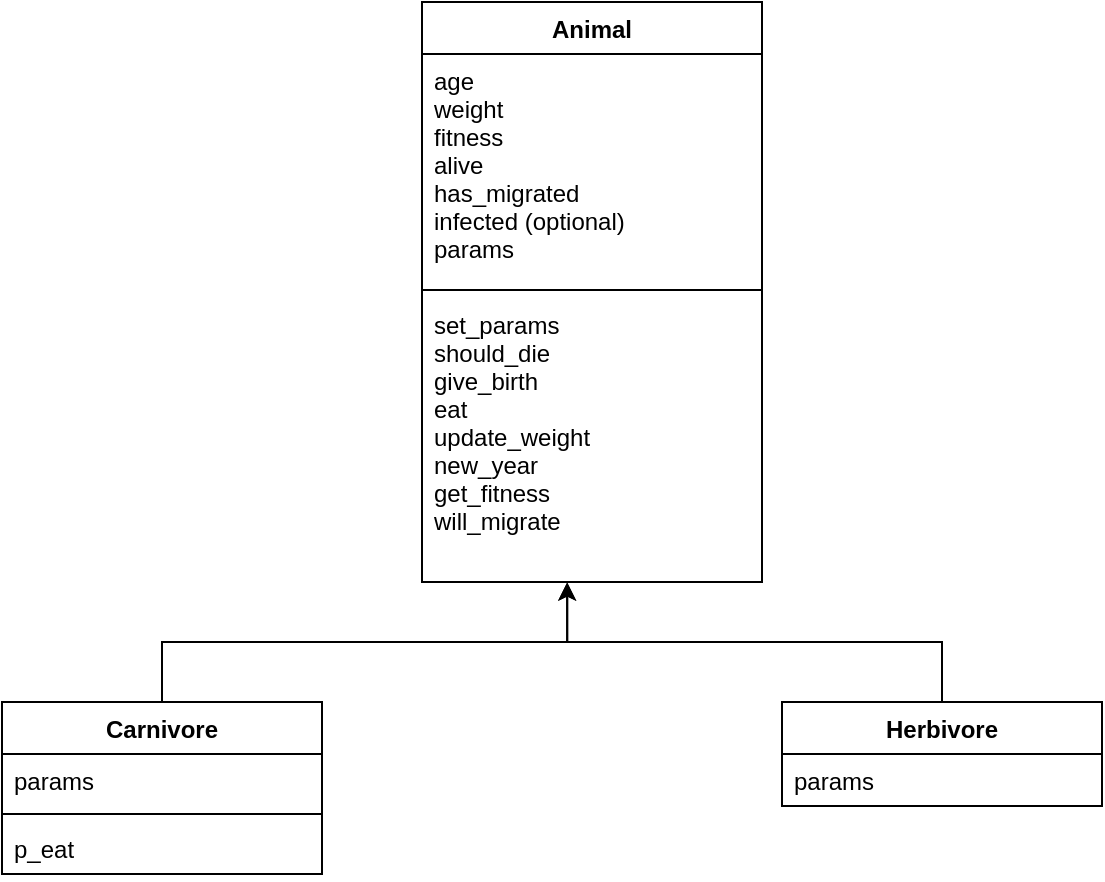 <mxfile version="13.2.6" type="device"><diagram id="T5gBuBFx5g99YWvXR3Om" name="Page-1"><mxGraphModel dx="1108" dy="615" grid="1" gridSize="10" guides="1" tooltips="1" connect="1" arrows="1" fold="1" page="1" pageScale="1" pageWidth="827" pageHeight="1169" math="0" shadow="0"><root><mxCell id="0"/><mxCell id="1" parent="0"/><mxCell id="Z7ocwruB3KRXByiStn3y-1" value="Animal" style="swimlane;fontStyle=1;align=center;verticalAlign=top;childLayout=stackLayout;horizontal=1;startSize=26;horizontalStack=0;resizeParent=1;resizeParentMax=0;resizeLast=0;collapsible=1;marginBottom=0;" vertex="1" parent="1"><mxGeometry x="250" y="70" width="170" height="290" as="geometry"/></mxCell><mxCell id="Z7ocwruB3KRXByiStn3y-2" value="age&#10;weight&#10;fitness&#10;alive&#10;has_migrated&#10;infected (optional)&#10;params" style="text;strokeColor=none;fillColor=none;align=left;verticalAlign=top;spacingLeft=4;spacingRight=4;overflow=hidden;rotatable=0;points=[[0,0.5],[1,0.5]];portConstraint=eastwest;" vertex="1" parent="Z7ocwruB3KRXByiStn3y-1"><mxGeometry y="26" width="170" height="114" as="geometry"/></mxCell><mxCell id="Z7ocwruB3KRXByiStn3y-3" value="" style="line;strokeWidth=1;fillColor=none;align=left;verticalAlign=middle;spacingTop=-1;spacingLeft=3;spacingRight=3;rotatable=0;labelPosition=right;points=[];portConstraint=eastwest;" vertex="1" parent="Z7ocwruB3KRXByiStn3y-1"><mxGeometry y="140" width="170" height="8" as="geometry"/></mxCell><mxCell id="Z7ocwruB3KRXByiStn3y-4" value="set_params&#10;should_die&#10;give_birth&#10;eat&#10;update_weight&#10;new_year&#10;get_fitness&#10;will_migrate" style="text;strokeColor=none;fillColor=none;align=left;verticalAlign=top;spacingLeft=4;spacingRight=4;overflow=hidden;rotatable=0;points=[[0,0.5],[1,0.5]];portConstraint=eastwest;" vertex="1" parent="Z7ocwruB3KRXByiStn3y-1"><mxGeometry y="148" width="170" height="142" as="geometry"/></mxCell><mxCell id="Z7ocwruB3KRXByiStn3y-18" style="edgeStyle=orthogonalEdgeStyle;rounded=0;orthogonalLoop=1;jettySize=auto;html=1;entryX=0.427;entryY=1.002;entryDx=0;entryDy=0;entryPerimeter=0;" edge="1" parent="1" source="Z7ocwruB3KRXByiStn3y-9" target="Z7ocwruB3KRXByiStn3y-4"><mxGeometry relative="1" as="geometry"/></mxCell><mxCell id="Z7ocwruB3KRXByiStn3y-9" value="Carnivore" style="swimlane;fontStyle=1;align=center;verticalAlign=top;childLayout=stackLayout;horizontal=1;startSize=26;horizontalStack=0;resizeParent=1;resizeParentMax=0;resizeLast=0;collapsible=1;marginBottom=0;" vertex="1" parent="1"><mxGeometry x="40" y="420" width="160" height="86" as="geometry"/></mxCell><mxCell id="Z7ocwruB3KRXByiStn3y-10" value="params" style="text;strokeColor=none;fillColor=none;align=left;verticalAlign=top;spacingLeft=4;spacingRight=4;overflow=hidden;rotatable=0;points=[[0,0.5],[1,0.5]];portConstraint=eastwest;" vertex="1" parent="Z7ocwruB3KRXByiStn3y-9"><mxGeometry y="26" width="160" height="26" as="geometry"/></mxCell><mxCell id="Z7ocwruB3KRXByiStn3y-11" value="" style="line;strokeWidth=1;fillColor=none;align=left;verticalAlign=middle;spacingTop=-1;spacingLeft=3;spacingRight=3;rotatable=0;labelPosition=right;points=[];portConstraint=eastwest;" vertex="1" parent="Z7ocwruB3KRXByiStn3y-9"><mxGeometry y="52" width="160" height="8" as="geometry"/></mxCell><mxCell id="Z7ocwruB3KRXByiStn3y-12" value="p_eat" style="text;strokeColor=none;fillColor=none;align=left;verticalAlign=top;spacingLeft=4;spacingRight=4;overflow=hidden;rotatable=0;points=[[0,0.5],[1,0.5]];portConstraint=eastwest;" vertex="1" parent="Z7ocwruB3KRXByiStn3y-9"><mxGeometry y="60" width="160" height="26" as="geometry"/></mxCell><mxCell id="Z7ocwruB3KRXByiStn3y-17" style="edgeStyle=orthogonalEdgeStyle;rounded=0;orthogonalLoop=1;jettySize=auto;html=1;entryX=0.427;entryY=1.002;entryDx=0;entryDy=0;entryPerimeter=0;" edge="1" parent="1" source="Z7ocwruB3KRXByiStn3y-13" target="Z7ocwruB3KRXByiStn3y-4"><mxGeometry relative="1" as="geometry"/></mxCell><mxCell id="Z7ocwruB3KRXByiStn3y-13" value="Herbivore" style="swimlane;fontStyle=1;align=center;verticalAlign=top;childLayout=stackLayout;horizontal=1;startSize=26;horizontalStack=0;resizeParent=1;resizeParentMax=0;resizeLast=0;collapsible=1;marginBottom=0;" vertex="1" parent="1"><mxGeometry x="430" y="420" width="160" height="52" as="geometry"/></mxCell><mxCell id="Z7ocwruB3KRXByiStn3y-14" value="params" style="text;strokeColor=none;fillColor=none;align=left;verticalAlign=top;spacingLeft=4;spacingRight=4;overflow=hidden;rotatable=0;points=[[0,0.5],[1,0.5]];portConstraint=eastwest;" vertex="1" parent="Z7ocwruB3KRXByiStn3y-13"><mxGeometry y="26" width="160" height="26" as="geometry"/></mxCell></root></mxGraphModel></diagram></mxfile>